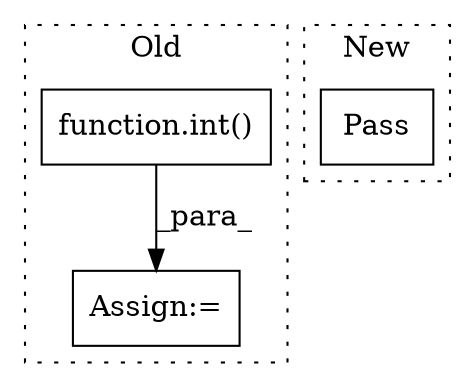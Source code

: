 digraph G {
subgraph cluster0 {
1 [label="function.int()" a="75" s="190,224" l="4,1" shape="box"];
3 [label="Assign:=" a="68" s="187" l="3" shape="box"];
label = "Old";
style="dotted";
}
subgraph cluster1 {
2 [label="Pass" a="62" s="423" l="4" shape="box"];
label = "New";
style="dotted";
}
1 -> 3 [label="_para_"];
}